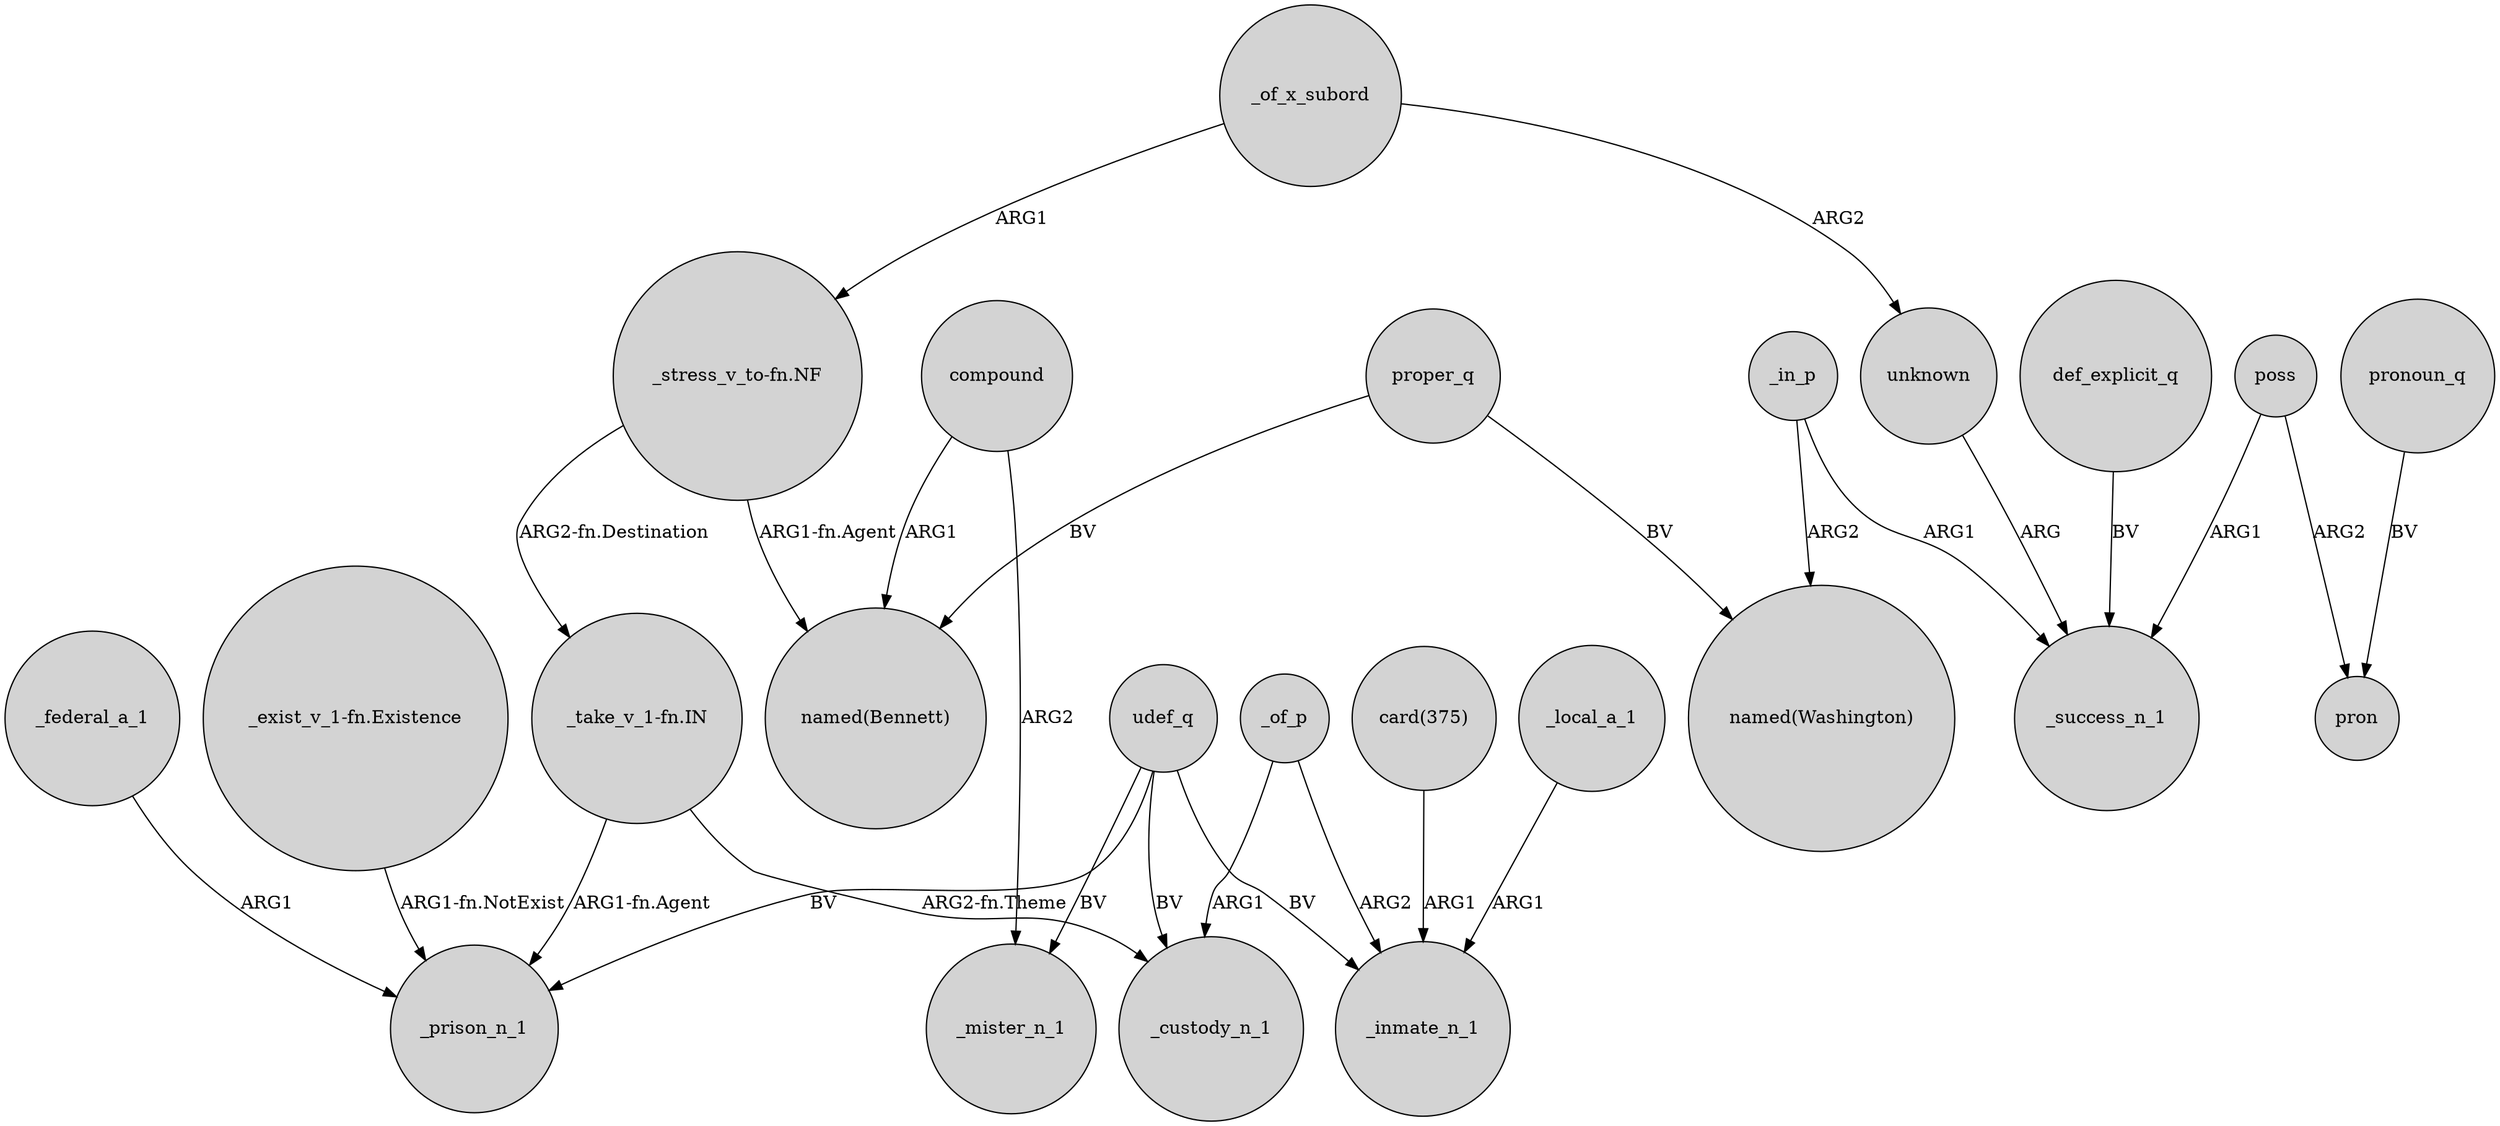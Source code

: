 digraph {
	node [shape=circle style=filled]
	compound -> "named(Bennett)" [label=ARG1]
	"_take_v_1-fn.IN" -> _prison_n_1 [label="ARG1-fn.Agent"]
	poss -> pron [label=ARG2]
	compound -> _mister_n_1 [label=ARG2]
	"_stress_v_to-fn.NF" -> "named(Bennett)" [label="ARG1-fn.Agent"]
	_in_p -> _success_n_1 [label=ARG1]
	poss -> _success_n_1 [label=ARG1]
	udef_q -> _mister_n_1 [label=BV]
	"card(375)" -> _inmate_n_1 [label=ARG1]
	udef_q -> _inmate_n_1 [label=BV]
	proper_q -> "named(Washington)" [label=BV]
	_of_x_subord -> "_stress_v_to-fn.NF" [label=ARG1]
	"_exist_v_1-fn.Existence" -> _prison_n_1 [label="ARG1-fn.NotExist"]
	pronoun_q -> pron [label=BV]
	unknown -> _success_n_1 [label=ARG]
	"_take_v_1-fn.IN" -> _custody_n_1 [label="ARG2-fn.Theme"]
	_federal_a_1 -> _prison_n_1 [label=ARG1]
	udef_q -> _custody_n_1 [label=BV]
	"_stress_v_to-fn.NF" -> "_take_v_1-fn.IN" [label="ARG2-fn.Destination"]
	_local_a_1 -> _inmate_n_1 [label=ARG1]
	def_explicit_q -> _success_n_1 [label=BV]
	proper_q -> "named(Bennett)" [label=BV]
	_of_p -> _inmate_n_1 [label=ARG2]
	_in_p -> "named(Washington)" [label=ARG2]
	_of_p -> _custody_n_1 [label=ARG1]
	_of_x_subord -> unknown [label=ARG2]
	udef_q -> _prison_n_1 [label=BV]
}
